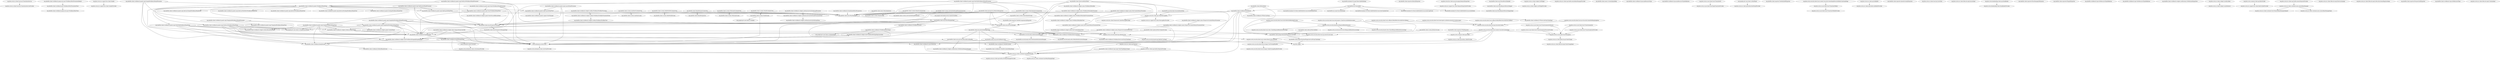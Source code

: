 //
// Generated IOC bean dependency graph in GraphViz DOT format.
//

digraph g {
  "org.jboss.errai.ui.client.local.spi.TranslationServiceProvider"
  "org.uberfire.client.workbench.pmgr.nswe.part.WorkbenchPartView"
  "org.uberfire.client.workbench.part.WorkbenchPartPresenter$View" -> "org.uberfire.client.workbench.pmgr.nswe.part.WorkbenchPartView"
  "org.uberfire.client.workbench.pmgr.nswe.part.WorkbenchPartPresenterDefault" -> "org.uberfire.client.workbench.part.WorkbenchPartPresenter$View"
  "org.jboss.errai.ioc.support.bus.client.SenderProvider"
  "org.jboss.errai.ioc.support.bus.client.Sender" -> "org.jboss.errai.ioc.support.bus.client.SenderProvider"
  "org.jboss.errai.ioc.client.api.builtin.IOCBeanManagerProvider"
  "org.jboss.errai.ioc.client.container.SyncBeanManagerImpl"
  "org.jboss.errai.ioc.client.container.SyncBeanManager" -> "org.jboss.errai.ioc.client.api.builtin.IOCBeanManagerProvider"
  "org.jboss.errai.ioc.client.container.SyncBeanManager" -> "org.jboss.errai.ioc.client.container.SyncBeanManagerImpl"
  "org.uberfire.client.workbench.UberfireContextDefaultImpl"
  "org.uberfire.client.workbench.UberfireContext" -> "org.uberfire.client.workbench.UberfireContextDefaultImpl"
  "org.jboss.errai.enterprise.client.cdi.InstanceProvider"
  "javax.enterprise.inject.Instance" -> "org.jboss.errai.enterprise.client.cdi.InstanceProvider"
  "org.uberfire.client.workbench.LayoutSelection" -> "org.jboss.errai.ioc.client.container.SyncBeanManager"
  "org.jboss.errai.enterprise.client.cdi.EventProvider"
  "javax.enterprise.event.Event" -> "org.jboss.errai.enterprise.client.cdi.EventProvider"
  "org.uberfire.client.workbench.DefaultBeanFactory" -> "org.jboss.errai.ioc.client.container.SyncBeanManager"
  "org.uberfire.client.workbench.BeanFactory" -> "org.uberfire.client.workbench.DefaultBeanFactory"
  "org.uberfire.client.workbench.PanelManagerImpl" -> "org.jboss.errai.ioc.client.container.SyncBeanManager"
  "org.uberfire.client.workbench.PanelManagerImpl" -> "org.uberfire.client.workbench.UberfireContext"
  "org.uberfire.client.workbench.PanelManagerImpl" -> "javax.enterprise.inject.Instance"
  "org.uberfire.client.workbench.PanelManagerImpl" -> "org.uberfire.client.workbench.LayoutSelection"
  "org.uberfire.client.workbench.PanelManagerImpl" -> "javax.enterprise.event.Event"
  "org.uberfire.client.workbench.PanelManagerImpl" -> "org.uberfire.client.workbench.BeanFactory"
  "org.uberfire.client.workbench.PanelManager" -> "org.uberfire.client.workbench.PanelManagerImpl"
  "org.uberfire.client.workbench.widgets.dnd.WorkbenchPickupDragController" -> "org.uberfire.client.workbench.widgets.dnd.WorkbenchDragAndDropManager"
  "org.uberfire.client.workbench.widgets.dnd.WorkbenchDragAndDropManager" -> "org.uberfire.client.workbench.widgets.dnd.WorkbenchPickupDragController"
  "org.uberfire.client.workbench.widgets.dnd.WorkbenchDragAndDropManager" -> "org.uberfire.client.workbench.BeanFactory"
  "org.uberfire.client.workbench.widgets.dnd.CompassDropController" -> "org.uberfire.client.workbench.PanelManager"
  "org.uberfire.client.workbench.widgets.dnd.CompassDropController" -> "org.uberfire.client.workbench.widgets.dnd.WorkbenchDragAndDropManager"
  "org.uberfire.client.workbench.widgets.dnd.CompassDropController" -> "javax.enterprise.event.Event"
  "org.jboss.errai.ioc.client.lifecycle.impl.StateChangeImpl"
  "org.jboss.errai.ioc.client.lifecycle.api.StateChange" -> "org.jboss.errai.ioc.client.lifecycle.impl.StateChangeImpl"
  "org.jboss.errai.ui.nav.client.local.Navigation" -> "org.jboss.errai.ioc.client.lifecycle.api.StateChange"
  "org.slf4j.Logger"
  "org.jboss.errai.ioc.client.api.builtin.CallerProvider"
  "org.jboss.errai.common.client.api.Caller" -> "org.jboss.errai.ioc.client.api.builtin.CallerProvider"
  "org.jboss.errai.security.client.local.storage.CookieStorageHandlerProvider"
  "org.jboss.errai.security.client.local.storage.UserStorageHandler" -> "org.jboss.errai.security.client.local.storage.CookieStorageHandlerProvider"
  "org.jboss.errai.security.client.local.context.BasicUserCacheImpl" -> "org.slf4j.Logger"
  "org.jboss.errai.security.client.local.context.BasicUserCacheImpl" -> "org.jboss.errai.security.client.local.storage.UserStorageHandler"
  "org.jboss.errai.security.client.local.spi.ActiveUserCache" -> "org.jboss.errai.security.client.local.context.BasicUserCacheImpl"
  "org.jboss.errai.security.client.local.context.SecurityContextImpl" -> "org.jboss.errai.ui.nav.client.local.Navigation"
  "org.jboss.errai.security.client.local.context.SecurityContextImpl" -> "org.slf4j.Logger"
  "org.jboss.errai.security.client.local.context.SecurityContextImpl" -> "org.jboss.errai.common.client.api.Caller"
  "org.jboss.errai.security.client.local.context.SecurityContextImpl" -> "org.jboss.errai.security.client.local.spi.ActiveUserCache"
  "org.jboss.errai.security.client.local.context.SecurityContextImpl" -> "javax.enterprise.event.Event"
  "org.uberfire.security.impl.authz.RuntimeAuthorizationManager"
  "org.uberfire.client.exporter.EditorJSExporter"
  "com.google.gwt.user.client.ui.HeaderPanel"
  "org.uberfire.client.workbench.WorkbenchLayoutImpl" -> "com.google.gwt.user.client.ui.HeaderPanel"
  "org.uberfire.client.workbench.WorkbenchLayoutImpl" -> "org.uberfire.client.workbench.widgets.dnd.WorkbenchPickupDragController"
  "org.uberfire.client.workbench.WorkbenchLayoutImpl" -> "org.uberfire.client.workbench.widgets.dnd.WorkbenchDragAndDropManager"
  "org.uberfire.client.workbench.WorkbenchLayout" -> "org.uberfire.client.workbench.WorkbenchLayoutImpl"
  "org.uberfire.security.impl.authz.DefaultAuthorizationManager"
  "org.uberfire.security.authz.AuthorizationManager" -> "org.uberfire.security.impl.authz.DefaultAuthorizationManager"
  "org.uberfire.security.authz.AuthorizationManager" -> "org.uberfire.security.impl.authz.RuntimeAuthorizationManager"
  "org.jboss.errai.security.shared.api.identity.UserImpl"
  "org.jboss.errai.security.shared.api.identity.User" -> "org.jboss.errai.security.client.local.context.BasicUserCacheImpl"
  "org.jboss.errai.security.shared.api.identity.User" -> "org.jboss.errai.security.shared.api.identity.UserImpl"
  "org.uberfire.client.workbench.widgets.notifications.NotificationPopupsManager" -> "org.jboss.errai.ioc.client.container.SyncBeanManager"
  "org.uberfire.client.mvp.ActivityLifecycleErrorHandler" -> "org.slf4j.Logger"
  "org.uberfire.client.mvp.ActivityLifecycleErrorHandler" -> "org.uberfire.client.workbench.widgets.notifications.NotificationPopupsManager"
  "org.uberfire.client.mvp.ActivityLifecycleErrorHandler" -> "javax.enterprise.event.Event"
  "org.uberfire.client.mvp.ActivityBeansCache" -> "org.jboss.errai.ioc.client.container.SyncBeanManager"
  "org.uberfire.client.mvp.ActivityBeansCache" -> "javax.enterprise.event.Event"
  "org.uberfire.client.mvp.ActivityManagerImpl" -> "org.jboss.errai.ioc.client.container.SyncBeanManager"
  "org.uberfire.client.mvp.ActivityManagerImpl" -> "org.uberfire.security.authz.AuthorizationManager"
  "org.uberfire.client.mvp.ActivityManagerImpl" -> "org.jboss.errai.security.shared.api.identity.User"
  "org.uberfire.client.mvp.ActivityManagerImpl" -> "org.uberfire.client.mvp.ActivityLifecycleErrorHandler"
  "org.uberfire.client.mvp.ActivityManagerImpl" -> "org.uberfire.client.mvp.ActivityBeansCache"
  "org.uberfire.client.mvp.ActivityManager" -> "org.uberfire.client.mvp.ActivityManagerImpl"
  "org.uberfire.client.workbench.WorkbenchServicesProxyClientImpl"
  "org.uberfire.client.workbench.WorkbenchServicesProxy" -> "org.uberfire.client.workbench.WorkbenchServicesProxyClientImpl"
  "org.uberfire.client.mvp.PerspectiveManagerImpl" -> "org.uberfire.client.workbench.WorkbenchServicesProxy"
  "org.uberfire.client.mvp.PerspectiveManagerImpl" -> "org.uberfire.client.workbench.PanelManager"
  "org.uberfire.client.mvp.PerspectiveManagerImpl" -> "javax.enterprise.event.Event"
  "org.uberfire.client.mvp.PerspectiveManager" -> "org.uberfire.client.mvp.PerspectiveManagerImpl"
  "org.uberfire.client.mvp.PlaceManagerImpl" -> "org.uberfire.client.workbench.WorkbenchLayout"
  "org.uberfire.client.mvp.PlaceManagerImpl" -> "org.uberfire.client.mvp.ActivityManager"
  "org.uberfire.client.mvp.PlaceManagerImpl" -> "org.uberfire.client.workbench.PanelManager"
  "org.uberfire.client.mvp.PlaceManagerImpl" -> "org.uberfire.client.mvp.PerspectiveManager"
  "org.uberfire.client.mvp.PlaceManagerImpl" -> "org.uberfire.client.mvp.ActivityLifecycleErrorHandler"
  "org.uberfire.client.mvp.PlaceManagerImpl" -> "javax.enterprise.event.Event"
  "org.uberfire.client.mvp.PlaceManager" -> "org.uberfire.client.mvp.PlaceManagerImpl"
  "org.uberfire.client.perspective.JSNativePerspective" -> "org.uberfire.client.mvp.PlaceManager"
  "org.uberfire.client.perspective.JSNativePerspective" -> "org.uberfire.client.mvp.ActivityManager"
  "org.uberfire.client.perspective.JSNativePerspective" -> "org.uberfire.client.workbench.WorkbenchServicesProxy"
  "org.uberfire.client.perspective.JSNativePerspective" -> "org.uberfire.client.workbench.PanelManager"
  "org.jboss.errai.ioc.support.bus.client.MessageBusProvider"
  "org.jboss.errai.bus.client.framework.ClientMessageBusImpl"
  "org.jboss.errai.bus.client.api.ClientMessageBus" -> "org.jboss.errai.ioc.support.bus.client.MessageBusProvider"
  "org.jboss.errai.bus.client.api.ClientMessageBus" -> "org.jboss.errai.bus.client.framework.ClientMessageBusImpl"
  "org.jboss.errai.ioc.support.bus.client.RequestDispatcherProvider"
  "org.jboss.errai.bus.client.api.messaging.RequestDispatcher" -> "org.jboss.errai.ioc.support.bus.client.RequestDispatcherProvider"
  "org.uberfire.client.screens.AnotherScreen"
  "org.uberfire.client.screens.AnotherScreenActivity" -> "org.uberfire.client.mvp.PlaceManager"
  "org.uberfire.client.screens.AnotherScreenActivity" -> "org.uberfire.client.screens.AnotherScreen"
  "org.jboss.errai.security.client.local.api.SecurityContext" -> "org.jboss.errai.security.client.local.context.SecurityContextImpl"
  "org.jboss.errai.security.client.local.nav.SecurityContextHoldingSingleton" -> "org.jboss.errai.security.client.local.api.SecurityContext"
  "org.uberfire.client.workbench.widgets.menu.PespectiveContextMenusView" -> "org.uberfire.security.authz.AuthorizationManager"
  "org.uberfire.client.workbench.widgets.menu.PespectiveContextMenusView" -> "org.jboss.errai.security.shared.api.identity.User"
  "org.uberfire.client.workbench.widgets.menu.PespectiveContextMenusPresenter$View" -> "org.uberfire.client.workbench.widgets.menu.PespectiveContextMenusView"
  "org.uberfire.client.workbench.widgets.menu.PespectiveContextMenusPresenter" -> "org.uberfire.client.workbench.widgets.menu.PespectiveContextMenusPresenter$View"
  "org.uberfire.client.mvp.PlaceRequestHistoryMapperImpl"
  "org.uberfire.client.mvp.PlaceRequestHistoryMapper" -> "org.uberfire.client.mvp.PlaceRequestHistoryMapperImpl"
  "org.uberfire.client.mvp.PlaceHistoryHandler" -> "org.uberfire.client.mvp.PlaceRequestHistoryMapper"
  "org.uberfire.client.workbench.widgets.menu.WorkbenchMenuBarView"
  "org.uberfire.client.workbench.widgets.menu.WorkbenchMenuBarPresenter$View" -> "org.uberfire.client.workbench.widgets.menu.WorkbenchMenuBarView"
  "org.uberfire.client.workbench.widgets.menu.WorkbenchMenuBarPresenter" -> "org.uberfire.client.mvp.PlaceManager"
  "org.uberfire.client.workbench.widgets.menu.WorkbenchMenuBarPresenter" -> "org.uberfire.client.workbench.widgets.menu.WorkbenchMenuBarPresenter$View"
  "org.uberfire.client.workbench.widgets.menu.WorkbenchMenuBar" -> "org.uberfire.client.workbench.widgets.menu.WorkbenchMenuBarPresenter"
  "org.uberfire.client.ShowcaseEntryPoint" -> "org.jboss.errai.ioc.client.container.SyncBeanManager"
  "org.uberfire.client.ShowcaseEntryPoint" -> "org.uberfire.client.mvp.PlaceManager"
  "org.uberfire.client.ShowcaseEntryPoint" -> "org.uberfire.client.mvp.ActivityManager"
  "org.uberfire.client.ShowcaseEntryPoint" -> "org.uberfire.client.mvp.PerspectiveManager"
  "org.uberfire.client.ShowcaseEntryPoint" -> "org.uberfire.client.workbench.widgets.menu.WorkbenchMenuBar"
  "org.uberfire.client.ShowcaseEntryPoint" -> "org.jboss.errai.bus.client.api.ClientMessageBus"
  "org.uberfire.client.ShowcaseEntryPoint" -> "javax.enterprise.event.Event"
  "org.uberfire.client.workbench.panels.impl.SplitLayoutPanelView" -> "org.uberfire.client.mvp.PlaceManager"
  "org.jboss.errai.ui.client.widget.ListWidgetProvider"
  "org.uberfire.client.plugin.RuntimePluginsServiceProxyClientImpl" -> "org.slf4j.Logger"
  "org.uberfire.client.plugin.RuntimePluginsServiceProxy" -> "org.uberfire.client.plugin.RuntimePluginsServiceProxyClientImpl"
  "org.uberfire.client.editor.JSNativeEditor" -> "org.uberfire.client.plugin.RuntimePluginsServiceProxy"
  "org.jboss.errai.ioc.client.api.builtin.AsyncBeanManagerProvider"
  "org.uberfire.client.workbench.widgets.listbar.ResizeFlowPanel"
  "com.google.gwt.user.client.ui.SimpleLayoutPanel"
  "org.uberfire.client.workbench.panels.impl.MultiTabWorkbenchPanelView" -> "org.uberfire.client.workbench.widgets.listbar.ResizeFlowPanel"
  "org.uberfire.client.workbench.panels.impl.MultiTabWorkbenchPanelView" -> "com.google.gwt.user.client.ui.SimpleLayoutPanel"
  "org.uberfire.client.workbench.panels.impl.MultiTabWorkbenchPanelView" -> "org.uberfire.client.workbench.PanelManager"
  "org.uberfire.client.workbench.panels.impl.MultiTabWorkbenchPanelView" -> "org.uberfire.client.workbench.widgets.dnd.WorkbenchDragAndDropManager"
  "org.uberfire.client.workbench.panels.impl.MultiTabWorkbenchPanelView" -> "org.uberfire.client.workbench.BeanFactory"
  "org.uberfire.client.workbench.panels.support.PartManager"
  "org.uberfire.client.workbench.panels.impl.LayoutPanelView" -> "org.uberfire.client.mvp.PlaceManager"
  "org.uberfire.client.workbench.panels.impl.LayoutPanelView" -> "org.uberfire.client.workbench.panels.support.PartManager"
  "org.uberfire.client.workbench.panels.impl.AbstractMultiPartWorkbenchPanelView"
  "org.uberfire.client.workbench.widgets.panel.ContextPanel"
  "org.uberfire.client.workbench.widgets.listbar.ListBarWidget" -> "org.uberfire.security.authz.AuthorizationManager"
  "org.uberfire.client.workbench.widgets.listbar.ListBarWidget" -> "org.jboss.errai.security.shared.api.identity.User"
  "org.uberfire.client.workbench.widgets.listbar.ListBarWidget" -> "org.uberfire.client.workbench.PanelManager"
  "org.uberfire.client.workbench.panels.impl.SimpleDnDWorkbenchPanelView" -> "org.uberfire.client.workbench.widgets.panel.ContextPanel"
  "org.uberfire.client.workbench.panels.impl.SimpleDnDWorkbenchPanelView" -> "org.uberfire.client.workbench.widgets.listbar.ListBarWidget"
  "org.uberfire.client.workbench.panels.impl.SimpleDnDWorkbenchPanelView" -> "org.uberfire.client.workbench.widgets.listbar.ResizeFlowPanel"
  "org.uberfire.client.workbench.panels.impl.SimpleDnDWorkbenchPanelView" -> "com.google.gwt.user.client.ui.SimpleLayoutPanel"
  "org.uberfire.client.workbench.panels.impl.SimpleDnDWorkbenchPanelView" -> "org.uberfire.client.workbench.PanelManager"
  "org.uberfire.client.workbench.panels.impl.SimpleDnDWorkbenchPanelView" -> "org.uberfire.client.workbench.widgets.dnd.WorkbenchDragAndDropManager"
  "org.uberfire.client.workbench.panels.impl.SimpleDnDWorkbenchPanelView" -> "org.uberfire.client.workbench.BeanFactory"
  "org.uberfire.client.workbench.panels.impl.SimpleWorkbenchPanelView" -> "org.uberfire.client.workbench.widgets.panel.ContextPanel"
  "org.uberfire.client.workbench.panels.impl.SimpleWorkbenchPanelView" -> "org.uberfire.client.workbench.widgets.listbar.ListBarWidget"
  "org.uberfire.client.workbench.panels.impl.SimpleWorkbenchPanelView" -> "org.uberfire.client.workbench.widgets.listbar.ResizeFlowPanel"
  "org.uberfire.client.workbench.panels.impl.SimpleWorkbenchPanelView" -> "com.google.gwt.user.client.ui.SimpleLayoutPanel"
  "org.uberfire.client.workbench.panels.impl.SimpleWorkbenchPanelView" -> "org.uberfire.client.workbench.PanelManager"
  "org.uberfire.client.workbench.panels.impl.SimpleWorkbenchPanelView" -> "org.uberfire.client.workbench.widgets.dnd.WorkbenchDragAndDropManager"
  "org.uberfire.client.workbench.panels.impl.SimpleWorkbenchPanelView" -> "org.uberfire.client.workbench.BeanFactory"
  "org.uberfire.client.workbench.panels.impl.MultiListWorkbenchPanelView" -> "org.uberfire.client.workbench.widgets.listbar.ListBarWidget"
  "org.uberfire.client.workbench.panels.impl.MultiListWorkbenchPanelView" -> "org.uberfire.client.workbench.widgets.listbar.ResizeFlowPanel"
  "org.uberfire.client.workbench.panels.impl.MultiListWorkbenchPanelView" -> "com.google.gwt.user.client.ui.SimpleLayoutPanel"
  "org.uberfire.client.workbench.panels.impl.MultiListWorkbenchPanelView" -> "org.uberfire.client.workbench.PanelManager"
  "org.uberfire.client.workbench.panels.impl.MultiListWorkbenchPanelView" -> "org.uberfire.client.workbench.widgets.dnd.WorkbenchDragAndDropManager"
  "org.uberfire.client.workbench.panels.impl.MultiListWorkbenchPanelView" -> "org.uberfire.client.workbench.BeanFactory"
  "org.uberfire.client.workbench.panels.impl.TemplatedWorkbenchPanelView"
  "org.uberfire.client.workbench.panels.impl.AbstractDockingWorkbenchPanelView"
  "org.uberfire.client.workbench.panels.DockingWorkbenchPanelView"
  "org.uberfire.client.workbench.panels.impl.AbstractWorkbenchPanelView"
  "org.uberfire.client.workbench.panels.impl.AbstractSimpleWorkbenchPanelView"
  "org.uberfire.client.workbench.widgets.panel.StaticFocusedResizePanel"
  "org.uberfire.client.workbench.panels.impl.StaticWorkbenchPanelView" -> "org.uberfire.client.mvp.PlaceManager"
  "org.uberfire.client.workbench.panels.impl.StaticWorkbenchPanelView" -> "org.uberfire.client.workbench.PanelManager"
  "org.uberfire.client.workbench.panels.impl.StaticWorkbenchPanelView" -> "org.uberfire.client.workbench.widgets.panel.StaticFocusedResizePanel"
  "org.uberfire.client.workbench.panels.WorkbenchPanelView" -> "org.uberfire.client.workbench.panels.impl.MultiTabWorkbenchPanelView"
  "org.uberfire.client.workbench.panels.WorkbenchPanelView" -> "org.uberfire.client.workbench.panels.impl.LayoutPanelView"
  "org.uberfire.client.workbench.panels.WorkbenchPanelView" -> "org.uberfire.client.workbench.panels.impl.AbstractMultiPartWorkbenchPanelView"
  "org.uberfire.client.workbench.panels.WorkbenchPanelView" -> "org.uberfire.client.workbench.panels.impl.SimpleDnDWorkbenchPanelView"
  "org.uberfire.client.workbench.panels.WorkbenchPanelView" -> "org.uberfire.client.workbench.panels.impl.SimpleWorkbenchPanelView"
  "org.uberfire.client.workbench.panels.WorkbenchPanelView" -> "org.uberfire.client.workbench.panels.impl.MultiListWorkbenchPanelView"
  "org.uberfire.client.workbench.panels.WorkbenchPanelView" -> "org.uberfire.client.workbench.panels.impl.TemplatedWorkbenchPanelView"
  "org.uberfire.client.workbench.panels.WorkbenchPanelView" -> "org.uberfire.client.workbench.panels.impl.AbstractDockingWorkbenchPanelView"
  "org.uberfire.client.workbench.panels.WorkbenchPanelView" -> "org.uberfire.client.workbench.panels.DockingWorkbenchPanelView"
  "org.uberfire.client.workbench.panels.WorkbenchPanelView" -> "org.uberfire.client.workbench.panels.impl.AbstractWorkbenchPanelView"
  "org.uberfire.client.workbench.panels.WorkbenchPanelView" -> "org.uberfire.client.workbench.panels.impl.AbstractSimpleWorkbenchPanelView"
  "org.uberfire.client.workbench.panels.WorkbenchPanelView" -> "org.uberfire.client.workbench.panels.impl.SplitLayoutPanelView"
  "org.uberfire.client.workbench.panels.WorkbenchPanelView" -> "org.uberfire.client.workbench.panels.impl.StaticWorkbenchPanelView"
  "org.uberfire.client.workbench.panels.impl.MultiTabWorkbenchPanelPresenter" -> "org.uberfire.client.mvp.ActivityManager"
  "org.uberfire.client.workbench.panels.impl.MultiTabWorkbenchPanelPresenter" -> "org.uberfire.client.workbench.panels.WorkbenchPanelView"
  "org.uberfire.client.workbench.panels.impl.MultiTabWorkbenchPanelPresenter" -> "org.uberfire.client.mvp.PerspectiveManager"
  "org.uberfire.client.workbench.panels.impl.MultiTabWorkbenchPanelPresenter" -> "org.uberfire.client.workbench.PanelManager"
  "org.uberfire.client.workbench.panels.impl.MultiTabWorkbenchPanelPresenter" -> "javax.enterprise.event.Event"
  "org.uberfire.client.menu.CustomSplashHelp"
  "com.google.web.bindery.event.shared.EventBus" -> "org.uberfire.client.mvp.PlaceManagerImpl"
  "org.uberfire.client.workbench.type.AnyResourceType"
  "org.jboss.errai.ioc.client.api.builtin.DisposerProvider" -> "org.jboss.errai.ioc.client.container.SyncBeanManager"
  "org.uberfire.client.screens.WelcomeScreen"
  "org.uberfire.client.screens.HelloWorldScreen"
  "org.uberfire.client.screens.HelloWorldScreenActivity" -> "org.uberfire.client.mvp.PlaceManager"
  "org.uberfire.client.screens.HelloWorldScreenActivity" -> "org.uberfire.client.screens.HelloWorldScreen"
  "org.uberfire.workbench.type.AnyResourceTypeDefinition"
  "org.uberfire.client.exporter.VFSJSExporter" -> "org.jboss.errai.common.client.api.Caller"
  "org.uberfire.client.workbench.type.impl.ClientTypeRegistryImpl" -> "org.jboss.errai.ioc.client.container.SyncBeanManager"
  "org.uberfire.client.workbench.panels.impl.TemplatedWorkbenchPanelPresenter" -> "org.uberfire.client.mvp.PerspectiveManager"
  "org.uberfire.client.workbench.panels.impl.TemplatedWorkbenchPanelPresenter" -> "javax.enterprise.event.Event"
  "org.uberfire.client.workbench.panels.impl.TemplatedWorkbenchPanelPresenter" -> "org.uberfire.client.workbench.panels.impl.TemplatedWorkbenchPanelView"
  "org.uberfire.client.workbench.panels.impl.LayoutPanelPresenter" -> "org.uberfire.client.workbench.panels.impl.LayoutPanelView"
  "org.uberfire.client.workbench.panels.impl.LayoutPanelPresenter" -> "org.uberfire.client.mvp.PerspectiveManager"
  "org.uberfire.client.workbench.panels.impl.LayoutPanelPresenter" -> "javax.enterprise.event.Event"
  "org.uberfire.client.exporter.UberfireComponentsJSExporter" -> "org.uberfire.client.mvp.ActivityManager"
  "org.uberfire.client.workbench.StandaloneEditorPerspective" -> "org.uberfire.client.mvp.PlaceManager"
  "org.uberfire.client.menu.MenuSplashList" -> "org.uberfire.client.mvp.PlaceManager"
  "org.uberfire.client.HomePerspective"
  "org.uberfire.client.HomePerspectiveActivity" -> "org.uberfire.client.mvp.PlaceManager"
  "org.uberfire.client.HomePerspectiveActivity" -> "org.uberfire.client.HomePerspective"
  "org.jboss.errai.ui.nav.client.local.TransitionAnchorProvider" -> "org.jboss.errai.ui.nav.client.local.Navigation"
  "org.jboss.errai.ui.nav.client.local.TransitionAnchorFactoryProvider" -> "org.jboss.errai.ui.nav.client.local.Navigation"
  "org.jboss.errai.ui.nav.client.local.PageTransitionProvider"
  "org.jboss.errai.security.shared.roles.SharedRequiredRolesExtractorImpl"
  "org.jboss.errai.security.client.local.roles.ClientRequiredRolesExtractorImpl"
  "org.jboss.errai.security.server.ServerRequiredRolesExtractorImpl"
  "org.jboss.errai.security.shared.spi.RequiredRolesExtractor" -> "org.jboss.errai.security.shared.roles.SharedRequiredRolesExtractorImpl"
  "org.jboss.errai.security.shared.spi.RequiredRolesExtractor" -> "org.jboss.errai.security.client.local.roles.ClientRequiredRolesExtractorImpl"
  "org.jboss.errai.security.shared.spi.RequiredRolesExtractor" -> "org.jboss.errai.security.server.ServerRequiredRolesExtractorImpl"
  "org.jboss.errai.security.client.local.interceptors.ClientSecurityRoleInterceptor" -> "org.jboss.errai.security.client.local.api.SecurityContext"
  "org.jboss.errai.security.client.local.interceptors.ClientSecurityRoleInterceptor" -> "org.jboss.errai.security.shared.spi.RequiredRolesExtractor"
  "org.jboss.errai.ioc.client.api.builtin.RootPanelProvider"
  "org.uberfire.client.exporter.UberfireJSAPIExporter"
  "org.uberfire.client.workbench.VFSServiceProxyClientImpl"
  "org.uberfire.client.workbench.VFSServiceProxy" -> "org.uberfire.client.workbench.VFSServiceProxyClientImpl"
  "org.uberfire.client.workbench.Workbench" -> "org.jboss.errai.ioc.client.container.SyncBeanManager"
  "org.uberfire.client.workbench.Workbench" -> "org.uberfire.client.workbench.UberfireContext"
  "org.uberfire.client.workbench.Workbench" -> "org.jboss.errai.security.shared.api.identity.User"
  "org.uberfire.client.workbench.Workbench" -> "org.uberfire.client.mvp.PlaceManager"
  "org.uberfire.client.workbench.Workbench" -> "org.uberfire.client.workbench.VFSServiceProxy"
  "org.uberfire.client.workbench.Workbench" -> "org.uberfire.client.workbench.LayoutSelection"
  "org.uberfire.client.workbench.Workbench" -> "org.jboss.errai.bus.client.api.ClientMessageBus"
  "org.uberfire.client.workbench.Workbench" -> "javax.enterprise.event.Event"
  "org.uberfire.client.workbench.panels.impl.StaticWorkbenchPanelPresenter" -> "org.uberfire.client.mvp.PerspectiveManager"
  "org.uberfire.client.workbench.panels.impl.StaticWorkbenchPanelPresenter" -> "javax.enterprise.event.Event"
  "org.uberfire.client.workbench.panels.impl.StaticWorkbenchPanelPresenter" -> "org.uberfire.client.workbench.panels.impl.StaticWorkbenchPanelView"
  "org.jboss.errai.ui.nav.client.local.TransitionToRoleProvider"
  "org.jboss.errai.ui.nav.client.local.TransitionToRole" -> "org.jboss.errai.ui.nav.client.local.TransitionToRoleProvider"
  "org.jboss.errai.security.client.local.context.SecurityContextImpl$SecurityRolesConstraintPage" -> "org.jboss.errai.ui.nav.client.local.TransitionToRole"
  "org.jboss.errai.ioc.client.api.builtin.InitBallotProvider"
  "org.jboss.errai.ioc.client.api.InitBallot" -> "org.jboss.errai.ioc.client.api.builtin.InitBallotProvider"
  "org.uberfire.client.exporter.SplashScreenJSExporter"
  "org.jboss.errai.ui.client.local.spi.LessStyle"
  "org.uberfire.client.workbench.panels.impl.MultiListWorkbenchPanelPresenter" -> "org.uberfire.client.workbench.panels.WorkbenchPanelView"
  "org.uberfire.client.workbench.panels.impl.MultiListWorkbenchPanelPresenter" -> "org.uberfire.client.mvp.ActivityManager"
  "org.uberfire.client.workbench.panels.impl.MultiListWorkbenchPanelPresenter" -> "org.uberfire.client.mvp.PerspectiveManager"
  "org.uberfire.client.workbench.panels.impl.MultiListWorkbenchPanelPresenter" -> "org.uberfire.client.workbench.PanelManager"
  "org.uberfire.client.workbench.panels.impl.MultiListWorkbenchPanelPresenter" -> "javax.enterprise.event.Event"
  "org.jboss.errai.ui.nav.client.local.TransitionAnchorFactory" -> "org.jboss.errai.ui.nav.client.local.Navigation"
  "org.jboss.errai.ui.nav.client.local.TransitionAnchorFactory" -> "org.jboss.errai.ui.nav.client.local.TransitionAnchorFactoryProvider"
  "org.uberfire.client.screens.HomeScreen"
  "org.jboss.errai.ui.client.widget.ListWidget" -> "org.jboss.errai.ui.client.widget.ListWidgetProvider"
  "org.jboss.errai.ioc.client.lifecycle.impl.AccessImpl"
  "org.jboss.errai.databinding.client.DataBinderProvider"
  "org.uberfire.client.screens.WelcomeScreenActivity" -> "org.uberfire.client.mvp.PlaceManager"
  "org.uberfire.client.screens.WelcomeScreenActivity" -> "org.uberfire.client.screens.WelcomeScreen"
  "org.uberfire.backend.vfs.ObservablePath$OnConcurrentRenameEvent"
  "org.uberfire.rpc.impl.SessionInfoImpl"
  "org.uberfire.backend.vfs.ObservablePath$OnConcurrentUpdateEvent"
  "org.uberfire.backend.vfs.ObservablePath$OnConcurrentCopyEvent"
  "org.uberfire.backend.vfs.ObservablePath$OnConcurrentDelete"
  "org.uberfire.rpc.SessionInfo" -> "org.uberfire.backend.vfs.ObservablePath$OnConcurrentRenameEvent"
  "org.uberfire.rpc.SessionInfo" -> "org.uberfire.rpc.impl.SessionInfoImpl"
  "org.uberfire.rpc.SessionInfo" -> "org.uberfire.backend.vfs.ObservablePath$OnConcurrentUpdateEvent"
  "org.uberfire.rpc.SessionInfo" -> "org.uberfire.backend.vfs.ObservablePath$OnConcurrentCopyEvent"
  "org.uberfire.rpc.SessionInfo" -> "org.uberfire.client.workbench.Workbench"
  "org.uberfire.rpc.SessionInfo" -> "org.uberfire.backend.vfs.ObservablePath$OnConcurrentDelete"
  "org.uberfire.client.screens.HomeScreenActivity" -> "org.uberfire.client.mvp.PlaceManager"
  "org.uberfire.client.screens.HomeScreenActivity" -> "org.uberfire.client.screens.HomeScreen"
  "org.uberfire.client.exporter.PlaceManagerJSExporter"
  "org.uberfire.client.workbench.panels.impl.SimpleWorkbenchPanelPresenter" -> "org.uberfire.client.workbench.panels.WorkbenchPanelView"
  "org.uberfire.client.workbench.panels.impl.SimpleWorkbenchPanelPresenter" -> "org.uberfire.client.mvp.PerspectiveManager"
  "org.uberfire.client.workbench.panels.impl.SimpleWorkbenchPanelPresenter" -> "org.uberfire.client.workbench.PanelManager"
  "org.uberfire.client.workbench.panels.impl.SimpleWorkbenchPanelPresenter" -> "javax.enterprise.event.Event"
  "org.uberfire.client.exporter.PluginJSExporter"
  "org.uberfire.client.workbench.widgets.menu.PartContextMenusView" -> "org.uberfire.security.authz.AuthorizationManager"
  "org.uberfire.client.workbench.widgets.menu.PartContextMenusView" -> "org.jboss.errai.security.shared.api.identity.User"
  "org.uberfire.client.workbench.widgets.menu.PartContextMenusPresenter$View" -> "org.uberfire.client.workbench.widgets.menu.PartContextMenusView"
  "org.uberfire.client.workbench.widgets.menu.PartContextMenusPresenter" -> "org.uberfire.client.mvp.PlaceManager"
  "org.uberfire.client.workbench.widgets.menu.PartContextMenusPresenter" -> "org.uberfire.client.workbench.widgets.menu.PartContextMenusPresenter$View"
  "org.jboss.errai.security.client.local.style.RoleStyleBindingProvider" -> "org.jboss.errai.security.shared.spi.RequiredRolesExtractor"
  "org.jboss.errai.security.client.local.style.RoleStyleBindingProvider" -> "org.jboss.errai.security.client.local.spi.ActiveUserCache"
  "org.uberfire.workbench.type.DotResourceTypeDefinition"
  "org.uberfire.client.workbench.panels.impl.SimpleDnDWorkbenchPanelPresenter" -> "org.uberfire.client.workbench.panels.impl.SimpleDnDWorkbenchPanelView"
  "org.uberfire.client.workbench.panels.impl.SimpleDnDWorkbenchPanelPresenter" -> "org.uberfire.client.mvp.PerspectiveManager"
  "org.uberfire.client.workbench.panels.impl.SimpleDnDWorkbenchPanelPresenter" -> "org.uberfire.client.workbench.PanelManager"
  "org.uberfire.client.workbench.panels.impl.SimpleDnDWorkbenchPanelPresenter" -> "javax.enterprise.event.Event"
  "org.uberfire.workbench.type.TextResourceTypeDefinition"
  "org.uberfire.client.workbench.widgets.notifications.NotificationPopupView"
  "org.jboss.errai.ui.client.local.spi.TranslationService" -> "org.jboss.errai.ui.client.local.spi.TranslationServiceProvider"
  "com.google.gwt.user.client.ui.RootPanel" -> "org.jboss.errai.ioc.client.api.builtin.RootPanelProvider"
  "org.uberfire.client.workbench.widgets.toolbar.WorkbenchToolBarView"
  "org.uberfire.client.workbench.widgets.toolbar.WorkbenchToolBarPresenter$View" -> "org.uberfire.client.workbench.widgets.toolbar.WorkbenchToolBarView"
  "org.uberfire.client.workbench.widgets.toolbar.WorkbenchToolBarPresenter" -> "org.uberfire.client.mvp.PlaceManager"
  "org.uberfire.client.workbench.widgets.toolbar.WorkbenchToolBarPresenter" -> "org.uberfire.client.workbench.widgets.toolbar.WorkbenchToolBarPresenter$View"
  "org.jboss.errai.ui.client.widget.LocaleSelector"
  "org.jboss.errai.ui.client.widget.LocaleListBox" -> "org.jboss.errai.ui.client.widget.LocaleSelector"
  "org.jboss.errai.security.client.local.callback.DefaultBusSecurityErrorCallback" -> "org.jboss.errai.security.client.local.api.SecurityContext"
  "org.uberfire.client.workbench.panels.impl.SplitLayoutPanelPresenter" -> "org.uberfire.client.mvp.PerspectiveManager"
  "org.uberfire.client.workbench.panels.impl.SplitLayoutPanelPresenter" -> "org.uberfire.client.workbench.panels.impl.SplitLayoutPanelView"
  "org.uberfire.client.workbench.panels.impl.SplitLayoutPanelPresenter" -> "javax.enterprise.event.Event"
  "org.uberfire.client.workbench.widgets.notfound.ActivityNotFoundView"
  "org.uberfire.client.workbench.widgets.notfound.ActivityNotFoundPresenter$View" -> "org.uberfire.client.workbench.widgets.notfound.ActivityNotFoundView"
  "org.uberfire.client.workbench.widgets.notfound.ActivityNotFoundPresenter" -> "org.uberfire.client.mvp.PlaceManager"
  "org.uberfire.client.workbench.widgets.notfound.ActivityNotFoundPresenter" -> "org.uberfire.client.workbench.widgets.notfound.ActivityNotFoundPresenter$View"
  "org.jboss.errai.ioc.client.api.Disposer" -> "org.jboss.errai.ioc.client.container.SyncBeanManager"
  "org.jboss.errai.ioc.client.api.Disposer" -> "org.jboss.errai.ioc.client.api.builtin.DisposerProvider"
  "com.google.gwt.user.client.ui.TextBox"
  "org.uberfire.client.screens.MoodScreen" -> "com.google.gwt.user.client.ui.TextBox"
  "org.uberfire.client.screens.MoodScreen" -> "javax.enterprise.event.Event"
  "org.uberfire.client.screens.MoodScreenActivity" -> "org.uberfire.client.mvp.PlaceManager"
  "org.uberfire.client.screens.MoodScreenActivity" -> "org.uberfire.client.screens.MoodScreen"
  "org.jboss.errai.ioc.support.bus.client.BatchCallerProvider"
  "org.jboss.errai.ioc.client.container.SyncToAsyncBeanManagerAdapter"
  "org.jboss.errai.ioc.client.container.async.AsyncBeanManagerImpl"
  "org.jboss.errai.ioc.client.container.async.AsyncBeanManager" -> "org.jboss.errai.ioc.client.container.SyncToAsyncBeanManagerAdapter"
  "org.jboss.errai.ioc.client.container.async.AsyncBeanManager" -> "org.jboss.errai.ioc.client.container.async.AsyncBeanManagerImpl"
  "org.jboss.errai.ioc.client.api.builtin.AsyncDisposerProvider" -> "org.jboss.errai.ioc.client.container.async.AsyncBeanManager"
  "org.uberfire.client.splash.JSNativeSplashScreen" -> "org.uberfire.client.workbench.WorkbenchServicesProxy"
  "org.uberfire.client.splash.JSNativeSplashScreen" -> "org.uberfire.client.plugin.RuntimePluginsServiceProxy"
  "org.jboss.errai.databinding.client.api.DataBinder" -> "org.jboss.errai.databinding.client.DataBinderProvider"
  "org.uberfire.client.screen.JSNativeScreen" -> "org.uberfire.client.plugin.RuntimePluginsServiceProxy"
  "org.uberfire.client.screens.DemoSplashScreen"
  "org.uberfire.client.screens.DemoSplashScreenActivity" -> "org.uberfire.client.screens.DemoSplashScreen"
  "org.uberfire.client.screens.DemoSplashScreenActivity" -> "org.uberfire.client.mvp.PlaceManager"
  "org.uberfire.client.screens.DemoSplashScreenActivity" -> "org.uberfire.client.workbench.WorkbenchServicesProxy"
  "org.jboss.errai.security.client.local.interceptors.AuthenticationServiceInterceptor" -> "org.jboss.errai.security.client.local.api.SecurityContext"
  "org.uberfire.client.JSEntryPoint" -> "org.uberfire.client.workbench.Workbench"
  "org.uberfire.client.JSEntryPoint" -> "org.uberfire.client.plugin.RuntimePluginsServiceProxy"
  "org.uberfire.security.client.SecurityEntryPoint" -> "org.jboss.errai.bus.client.api.ClientMessageBus"
  "org.uberfire.client.screens.ActivityNotFoundPresenter"
  "org.uberfire.client.screens.ActivityNotFoundPresenterActivity" -> "org.uberfire.client.mvp.PlaceManager"
  "org.uberfire.client.screens.ActivityNotFoundPresenterActivity" -> "org.uberfire.client.screens.ActivityNotFoundPresenter"
  "org.jboss.errai.ioc.client.lifecycle.impl.DestructionImpl"
  "org.jboss.errai.ui.nav.client.local.TransitionTo" -> "org.jboss.errai.ui.nav.client.local.PageTransitionProvider"
  "org.jboss.errai.ui.nav.client.local.TransitionAnchor" -> "org.jboss.errai.ui.nav.client.local.Navigation"
  "org.jboss.errai.ui.nav.client.local.TransitionAnchor" -> "org.jboss.errai.ui.nav.client.local.TransitionAnchorProvider"
  "org.jboss.errai.ioc.client.lifecycle.impl.LifecycleListenerRegistrarImpl"
  "org.uberfire.backend.vfs.impl.ObservablePathImpl" -> "org.uberfire.rpc.SessionInfo"
  "org.jboss.errai.security.client.local.callback.DefaultRestSecurityErrorCallback" -> "org.jboss.errai.security.client.local.api.SecurityContext"
  "org.uberfire.client.exporter.PerspectiveJSExporter"
  "org.uberfire.client.workbench.type.DotResourceType"
  "org.jboss.errai.common.client.api.BatchCaller" -> "org.jboss.errai.ioc.support.bus.client.BatchCallerProvider"
  "org.jboss.errai.ioc.client.lifecycle.impl.CreationImpl"
}